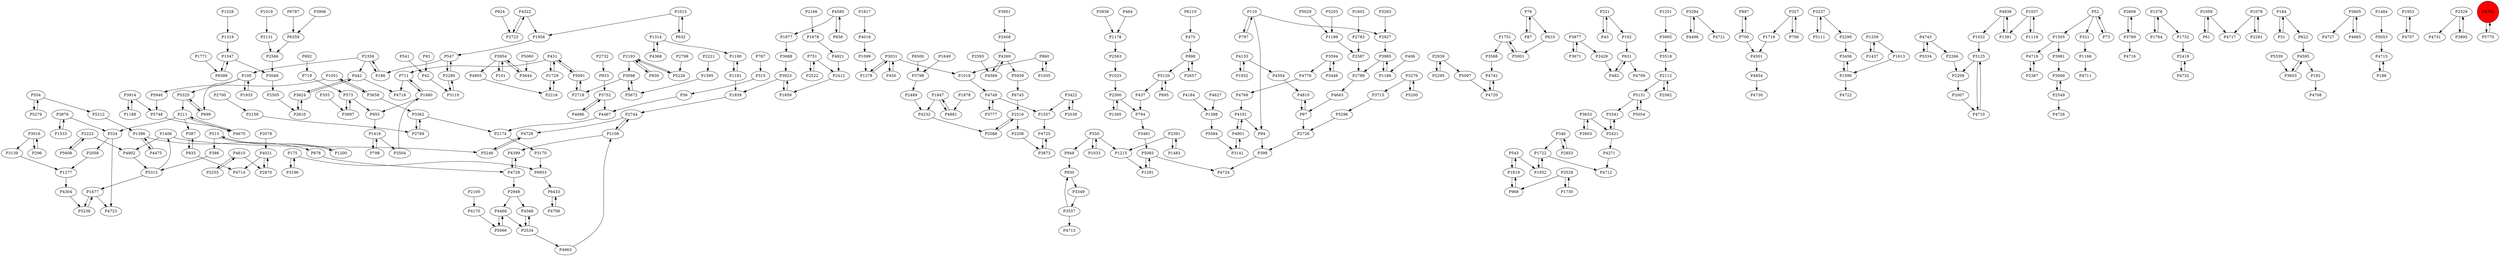 digraph {
	P1190 -> P1181
	P3031 -> P1278
	P4133 -> P1932
	P3588 -> P4742
	P1319 -> P1547
	P831 -> P482
	P6433 -> P4706
	P3905 -> P3518
	P3294 -> P4498
	P5325 -> P699
	P2358 -> P100
	P6110 -> P475
	P897 -> P700
	P2300 -> P1395
	P2108 -> P2744
	P3031 -> P1018
	P4501 -> P4854
	P3237 -> P5111
	P554 -> P5279
	P2223 -> P5608
	P939 -> P2193
	P573 -> P3697
	P3777 -> P4749
	P3341 -> P2421
	P3125 -> P4710
	P1505 -> P4719
	P5083 -> P4724
	P4776 -> P4768
	P2609 -> P3789
	P3491 -> P5083
	P1376 -> P1764
	P2088 -> P2516
	P221 -> P43
	P4133 -> P4504
	P2421 -> P4271
	P2603 -> P3653
	P515 -> P386
	P4399 -> P4729
	P1732 -> P2419
	P3954 -> P101
	P324 -> P2058
	P3110 -> P2280
	P5060 -> P3644
	P2587 -> P2789
	P1018 -> P4749
	P1019 -> P2131
	P2700 -> P2158
	P2534 -> P4963
	P3422 -> P1557
	P3141 -> P4801
	P4729 -> P4399
	P1059 -> P61
	P2522 -> P751
	P2108 -> P4399
	P3049 -> P2505
	P3362 -> P2769
	P4304 -> P5238
	P4232 -> P2088
	P1388 -> P5584
	P700 -> P897
	P2295 -> P2939
	P52 -> P321
	P1119 -> P1037
	P751 -> P2522
	P184 -> P31
	P4801 -> P3141
	P1505 -> P3981
	P184 -> P622
	P1200 -> P515
	P3789 -> P2609
	P1678 -> P4921
	P1547 -> P6588
	P3951 -> P2408
	P6745 -> P2516
	P1251 -> P3905
	P3098 -> P2718
	P2221 -> P1595
	P898 -> P2657
	P42 -> P3110
	P1877 -> P3688
	P1032 -> P3125
	P3016 -> P3139
	P2112 -> P5131
	P3276 -> P5200
	P2174 -> P3170
	P2939 -> P5097
	P3263 -> P2927
	P3504 -> P1680
	P5097 -> P4720
	P1416 -> P3504
	P5748 -> P4670
	P3981 -> P3069
	P2744 -> P4728
	P3914 -> P1188
	P355 -> P3697
	P5120 -> P437
	P431 -> P1729
	P4504 -> P4810
	P719 -> P573
	P2387 -> P4719
	P2419 -> P4732
	P1716 -> P4501
	P1188 -> P3914
	P4801 -> P4191
	P327 -> P1716
	P547 -> P2280
	P5131 -> P5054
	P4749 -> P1557
	P1078 -> P4717
	P3644 -> P3954
	P833 -> P4714
	P2549 -> P3069
	P2534 -> P4568
	P3923 -> P1859
	P1099 -> P1278
	P955 -> P1416
	P4610 -> P2255
	P442 -> P4718
	P4269 -> P4569
	P52 -> P1505
	P794 -> P3491
	P2563 -> P1025
	P5334 -> P4743
	P1729 -> P431
	P3557 -> P930
	P1956 -> P547
	P4021 -> P4714
	P100 -> P1933
	P321 -> P1166
	P860 -> P1035
	P4854 -> P4730
	P2038 -> P3422
	P5226 -> P2193
	P1764 -> P1376
	P2280 -> P547
	P2798 -> P5226
	P2300 -> P794
	P3923 -> P1839
	P1259 -> P1437
	P1680 -> P711
	P101 -> P3954
	P346 -> P1722
	P6787 -> P6359
	P1396 -> P4475
	P43 -> P221
	P442 -> P3624
	P52 -> P73
	P543 -> P1819
	P1477 -> P4723
	P5083 -> P1291
	P102 -> P831
	P3688 -> P3923
	P860 -> P1018
	P5584 -> P3141
	P4271 -> P4712
	P767 -> P315
	P1051 -> P3658
	P5203 -> P1189
	P2948 -> P4568
	P3938 -> P1178
	P4466 -> P5066
	P437 -> P794
	P4498 -> P3294
	P541 -> P42
	P387 -> P833
	P327 -> P706
	P1751 -> P3588
	P1933 -> P100
	P1477 -> P5238
	P3422 -> P2038
	P3605 -> P4727
	P4715 -> P188
	P3528 -> P1730
	P3594 -> P3446
	P2505 -> P2610
	P398 -> P4724
	P4568 -> P2534
	P930 -> P3349
	P3697 -> P573
	P4191 -> P4801
	P1953 -> P4707
	P1528 -> P1319
	P4963 -> P2108
	P2158 -> P2769
	P5066 -> P4466
	P2412 -> P1859
	P1680 -> P955
	P2408 -> P4269
	P1932 -> P4133
	P87 -> P76
	P4707 -> P1953
	P798 -> P1416
	P1025 -> P2300
	P1166 -> P4711
	P315 -> P56
	P4732 -> P2419
	P4810 -> P97
	P1406 -> P4902
	P5091 -> P2718
	P515 -> P1200
	P4269 -> P5939
	P406 -> P1186
	P1722 -> P4712
	P1051 -> P5940
	P4749 -> P3777
	P4191 -> P94
	P1847 -> P4232
	P2853 -> P346
	P4719 -> P2387
	P1613 -> P1590
	P2783 -> P2587
	P1406 -> P5246
	P2193 -> P3098
	P2549 -> P4726
	P4725 -> P3873
	P1037 -> P1119
	P3798 -> P2489
	P1722 -> P1952
	P2529 -> P4731
	P2358 -> P186
	P3658 -> P1051
	P797 -> P110
	P475 -> P898
	P3139 -> P1277
	P5608 -> P2223
	P1178 -> P2563
	P610 -> P5001
	P6953 -> P6433
	P550 -> P948
	P924 -> P2723
	P1484 -> P5053
	P5325 -> P211
	P1952 -> P1722
	P550 -> P1215
	P1819 -> P968
	P1396 -> P878
	P1817 -> P4016
	P831 -> P4709
	P4016 -> P1099
	P4322 -> P2723
	P4643 -> P97
	P100 -> P699
	P700 -> P4501
	P1751 -> P5001
	P4595 -> P3603
	P192 -> P4708
	P2489 -> P4232
	P2280 -> P3110
	P1547 -> P3049
	P550 -> P1033
	P3954 -> P3644
	P3069 -> P2549
	P6588 -> P1547
	P695 -> P5120
	P4705 -> P5770
	P4881 -> P1847
	P3752 -> P4686
	P4686 -> P3752
	P3594 -> P4776
	P3031 -> P450
	P1314 -> P1190
	P2100 -> P4170
	P2610 -> P3624
	P4742 -> P4720
	P94 -> P398
	P1291 -> P5083
	P3658 -> P3362
	P1847 -> P4881
	P622 -> P4595
	P97 -> P2726
	P2216 -> P1729
	P1729 -> P2216
	P1602 -> P2783
	P2421 -> P3341
	P93 -> P42
	P4768 -> P4191
	P5029 -> P1189
	P346 -> P2853
	P1437 -> P1259
	P3237 -> P2290
	P3362 -> P2174
	P2391 -> P1483
	P6359 -> P2566
	P573 -> P955
	P2281 -> P1078
	P2939 -> P2295
	P5131 -> P3341
	P1015 -> P1956
	P4743 -> P2266
	P1649 -> P3798
	P221 -> P102
	P5939 -> P6745
	P3877 -> P3671
	P1590 -> P4722
	P5238 -> P1477
	P3653 -> P2603
	P100 -> P5325
	P5279 -> P554
	P4580 -> P1877
	P1015 -> P632
	P188 -> P4715
	P431 -> P5091
	P706 -> P327
	P4184 -> P1388
	P2290 -> P3456
	P1859 -> P3923
	P2927 -> P3985
	P1059 -> P4717
	P1035 -> P860
	P2718 -> P5091
	P3276 -> P3715
	P2209 -> P2007
	P296 -> P3016
	P2193 -> P939
	P3789 -> P4716
	P2726 -> P398
	P5296 -> P2726
	P1595 -> P5672
	P1259 -> P1613
	P4580 -> P656
	P76 -> P87
	P3752 -> P4467
	P5770 -> P4705
	P3557 -> P4713
	P554 -> P5212
	P4728 -> P5246
	P5053 -> P4715
	P61 -> P1059
	P3954 -> P4905
	P4921 -> P2412
	P2562 -> P2112
	P3914 -> P5748
	P3528 -> P968
	P1416 -> P798
	P3294 -> P4721
	P5313 -> P1406
	P2744 -> P2108
	P2429 -> P482
	P2166 -> P1678
	P4021 -> P2870
	P3605 -> P4965
	P1483 -> P2391
	P482 -> P831
	P1181 -> P1190
	P3873 -> P4725
	P2769 -> P3362
	P2193 -> P5226
	P3985 -> P2789
	P4610 -> P2870
	P4938 -> P1391
	P1771 -> P6588
	P175 -> P6953
	P1033 -> P550
	P186 -> P2358
	P5200 -> P3276
	P711 -> P4718
	P4905 -> P2216
	P2516 -> P2088
	P878 -> P4729
	P211 -> P387
	P5212 -> P1396
	P1395 -> P2300
	P1186 -> P3985
	P4170 -> P5066
	P3125 -> P2209
	P1557 -> P4725
	P2948 -> P4466
	P692 -> P719
	P656 -> P4580
	P751 -> P2412
	P3715 -> P5296
	P948 -> P930
	P76 -> P610
	P2266 -> P2209
	P543 -> P1952
	P5120 -> P695
	P4322 -> P1956
	P898 -> P5120
	P3906 -> P6359
	P464 -> P1178
	P4627 -> P1388
	P324 -> P4723
	P4368 -> P1314
	P1533 -> P3876
	P1878 -> P4881
	P3098 -> P5672
	P2358 -> P442
	P2593 -> P4569
	P2529 -> P3895
	P3518 -> P2112
	P175 -> P3196
	P2078 -> P4021
	P4743 -> P5334
	P2058 -> P1277
	P110 -> P797
	P1590 -> P3456
	P1376 -> P1732
	P2131 -> P2566
	P431 -> P711
	P2723 -> P4322
	P4466 -> P2534
	P2255 -> P4610
	P3349 -> P3557
	P2208 -> P3873
	P5001 -> P1751
	P5339 -> P3603
	P2516 -> P2208
	P833 -> P387
	P1391 -> P4938
	P110 -> P2927
	P2657 -> P898
	P2112 -> P2562
	P2732 -> P933
	P1215 -> P1291
	P5111 -> P3237
	P547 -> P186
	P3877 -> P2429
	P1819 -> P543
	P3876 -> P324
	P73 -> P52
	P5091 -> P431
	P386 -> P5313
	P3876 -> P1533
	P699 -> P5325
	P2391 -> P1215
	P4569 -> P4269
	P968 -> P1819
	P3895 -> P2529
	P1278 -> P3031
	P3196 -> P175
	P3170 -> P6953
	P3456 -> P1590
	P4595 -> P192
	P2007 -> P4710
	P4938 -> P1032
	P31 -> P184
	P6500 -> P3798
	P4965 -> P3605
	P1839 -> P2744
	P3016 -> P296
	P450 -> P3031
	P3624 -> P442
	P3446 -> P3594
	P110 -> P94
	P1037 -> P1391
	P56 -> P4467
	P2870 -> P4021
	P3653 -> P2421
	P1314 -> P4368
	P2566 -> P3049
	P3671 -> P3877
	P4710 -> P3125
	P4729 -> P2948
	P933 -> P3752
	P4720 -> P4742
	P3985 -> P1186
	P3603 -> P4595
	P5246 -> P4728
	P5054 -> P5131
	P211 -> P324
	P711 -> P1680
	P4670 -> P211
	P1078 -> P2281
	P4467 -> P2174
	P5313 -> P1477
	P3624 -> P2610
	P1730 -> P3528
	P1277 -> P4304
	P4706 -> P6433
	P1181 -> P1839
	P2223 -> P4902
	P4902 -> P5313
	P97 -> P4810
	P211 -> P4670
	P1189 -> P2587
	P5672 -> P3098
	P632 -> P1015
	P5940 -> P5748
	P2789 -> P4643
	P4475 -> P1396
	P4705 [shape=circle]
	P4705 [style=filled]
	P4705 [fillcolor=red]
}